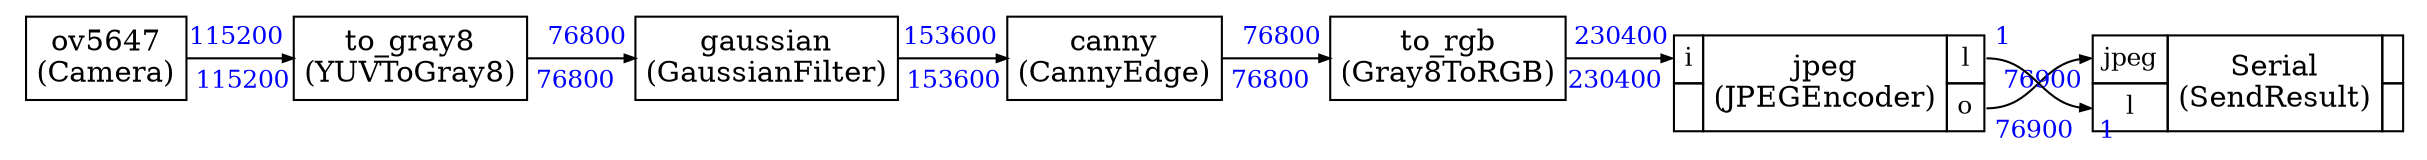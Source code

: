 



digraph structs {
    bgcolor = "white"
    node [shape=plaintext,color="black",fontcolor="black",fontname="Times-Roman"]
    rankdir=LR
    edge [arrowsize="0.5",color="black",fontcolor="black",fontname="Times-Roman"]



ov5647 [label=<
<TABLE color="black" bgcolor="none" BORDER="0" CELLBORDER="1" CELLSPACING="0" CELLPADDING="4">
  <TR>
    <TD ALIGN="CENTER" PORT="i"><FONT COLOR="black" POINT-SIZE="14.0">ov5647<BR/>(Camera)</FONT></TD>
  </TR>
</TABLE>>];

to_gray8 [label=<
<TABLE color="black" bgcolor="none" BORDER="0" CELLBORDER="1" CELLSPACING="0" CELLPADDING="4">
  <TR>
    <TD ALIGN="CENTER" PORT="i"><FONT COLOR="black" POINT-SIZE="14.0">to_gray8<BR/>(YUVToGray8)</FONT></TD>
  </TR>
</TABLE>>];

gaussian [label=<
<TABLE color="black" bgcolor="none" BORDER="0" CELLBORDER="1" CELLSPACING="0" CELLPADDING="4">
  <TR>
    <TD ALIGN="CENTER" PORT="i"><FONT COLOR="black" POINT-SIZE="14.0">gaussian<BR/>(GaussianFilter)</FONT></TD>
  </TR>
</TABLE>>];

canny [label=<
<TABLE color="black" bgcolor="none" BORDER="0" CELLBORDER="1" CELLSPACING="0" CELLPADDING="4">
  <TR>
    <TD ALIGN="CENTER" PORT="i"><FONT COLOR="black" POINT-SIZE="14.0">canny<BR/>(CannyEdge)</FONT></TD>
  </TR>
</TABLE>>];

to_rgb [label=<
<TABLE color="black" bgcolor="none" BORDER="0" CELLBORDER="1" CELLSPACING="0" CELLPADDING="4">
  <TR>
    <TD ALIGN="CENTER" PORT="i"><FONT COLOR="black" POINT-SIZE="14.0">to_rgb<BR/>(Gray8ToRGB)</FONT></TD>
  </TR>
</TABLE>>];


jpeg [label=<
<TABLE color="black" bgcolor="none" BORDER="0" CELLBORDER="1" CELLSPACING="0" CELLPADDING="4">
  <TR>
    <TD PORT="i"><FONT POINT-SIZE="12.0" COLOR="black">i</FONT></TD>
    <TD ALIGN="CENTER" ROWSPAN="2"><FONT COLOR="black" POINT-SIZE="14.0">jpeg<BR/>(JPEGEncoder)</FONT></TD>
    <TD PORT="l"><FONT POINT-SIZE="12.0" COLOR="black">l</FONT></TD>
  </TR>
<TR>
 
<TD></TD>
<TD PORT="o"><FONT POINT-SIZE="12.0" COLOR="black">o</FONT></TD>
</TR>

</TABLE>>];


Serial [label=<
<TABLE color="black" bgcolor="none" BORDER="0" CELLBORDER="1" CELLSPACING="0" CELLPADDING="4">
  <TR>
    <TD PORT="jpeg"><FONT POINT-SIZE="12.0" COLOR="black">jpeg</FONT></TD>
    <TD ALIGN="CENTER" ROWSPAN="2"><FONT COLOR="black" POINT-SIZE="14.0">Serial<BR/>(SendResult)</FONT></TD>
    <TD></TD>
  </TR>
<TR>
<TD PORT="l"><FONT POINT-SIZE="12.0" COLOR="black">l</FONT></TD>

 
<TD></TD></TR>

</TABLE>>];



ov5647:i -> to_gray8:i [style="solid",color="black",label=""
,headlabel=<<TABLE BORDER="0" CELLPADDING="2"><TR><TD><FONT COLOR="blue" POINT-SIZE="12.0" >115200</FONT>
</TD></TR></TABLE>>
,taillabel=<<TABLE BORDER="0" CELLPADDING="2"><TR><TD><FONT COLOR="blue" POINT-SIZE="12.0" >115200</FONT>
</TD></TR></TABLE>>]

to_gray8:i -> gaussian:i [style="solid",color="black",label=""
,headlabel=<<TABLE BORDER="0" CELLPADDING="2"><TR><TD><FONT COLOR="blue" POINT-SIZE="12.0" >76800</FONT>
</TD></TR></TABLE>>
,taillabel=<<TABLE BORDER="0" CELLPADDING="2"><TR><TD><FONT COLOR="blue" POINT-SIZE="12.0" >76800</FONT>
</TD></TR></TABLE>>]

gaussian:i -> canny:i [style="solid",color="black",label=""
,headlabel=<<TABLE BORDER="0" CELLPADDING="2"><TR><TD><FONT COLOR="blue" POINT-SIZE="12.0" >153600</FONT>
</TD></TR></TABLE>>
,taillabel=<<TABLE BORDER="0" CELLPADDING="2"><TR><TD><FONT COLOR="blue" POINT-SIZE="12.0" >153600</FONT>
</TD></TR></TABLE>>]

canny:i -> to_rgb:i [style="solid",color="black",label=""
,headlabel=<<TABLE BORDER="0" CELLPADDING="2"><TR><TD><FONT COLOR="blue" POINT-SIZE="12.0" >76800</FONT>
</TD></TR></TABLE>>
,taillabel=<<TABLE BORDER="0" CELLPADDING="2"><TR><TD><FONT COLOR="blue" POINT-SIZE="12.0" >76800</FONT>
</TD></TR></TABLE>>]

to_rgb:i -> jpeg:i [style="solid",color="black",label=""
,headlabel=<<TABLE BORDER="0" CELLPADDING="2"><TR><TD><FONT COLOR="blue" POINT-SIZE="12.0" >230400</FONT>
</TD></TR></TABLE>>
,taillabel=<<TABLE BORDER="0" CELLPADDING="2"><TR><TD><FONT COLOR="blue" POINT-SIZE="12.0" >230400</FONT>
</TD></TR></TABLE>>]

jpeg:o -> Serial:jpeg [style="solid",color="black",label=""
,headlabel=<<TABLE BORDER="0" CELLPADDING="2"><TR><TD><FONT COLOR="blue" POINT-SIZE="12.0" >76900</FONT>
</TD></TR></TABLE>>
,taillabel=<<TABLE BORDER="0" CELLPADDING="2"><TR><TD><FONT COLOR="blue" POINT-SIZE="12.0" >76900</FONT>
</TD></TR></TABLE>>]

jpeg:l -> Serial:l [style="solid",color="black",label=""
,headlabel=<<TABLE BORDER="0" CELLPADDING="2"><TR><TD><FONT COLOR="blue" POINT-SIZE="12.0" >1</FONT>
</TD></TR></TABLE>>
,taillabel=<<TABLE BORDER="0" CELLPADDING="2"><TR><TD><FONT COLOR="blue" POINT-SIZE="12.0" >1</FONT>
</TD></TR></TABLE>>]


}
